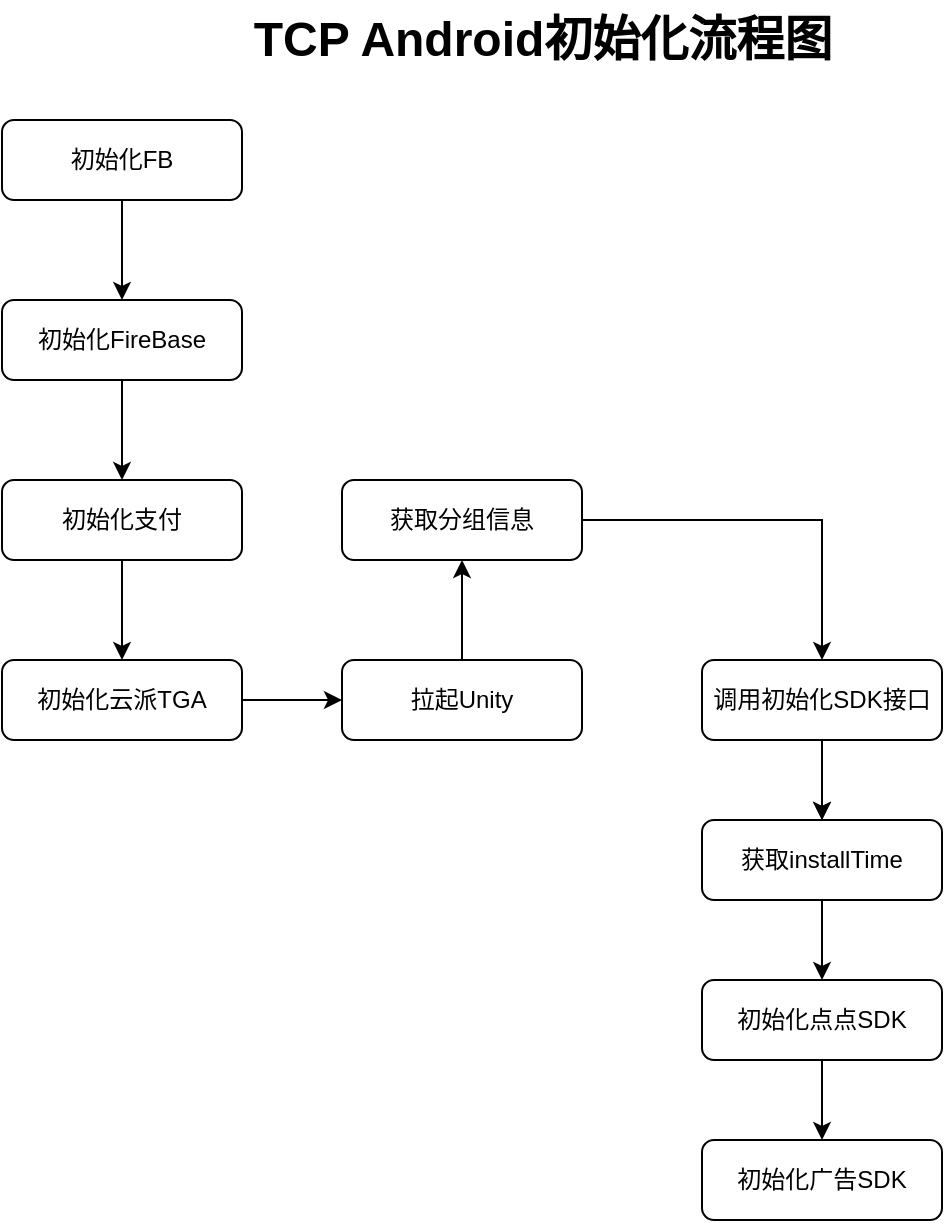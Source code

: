 <mxfile version="18.0.5" type="github">
  <diagram id="C5RBs43oDa-KdzZeNtuy" name="Page-1">
    <mxGraphModel dx="1426" dy="769" grid="1" gridSize="10" guides="1" tooltips="1" connect="1" arrows="1" fold="1" page="1" pageScale="1" pageWidth="827" pageHeight="1169" math="0" shadow="0">
      <root>
        <mxCell id="WIyWlLk6GJQsqaUBKTNV-0" />
        <mxCell id="WIyWlLk6GJQsqaUBKTNV-1" parent="WIyWlLk6GJQsqaUBKTNV-0" />
        <mxCell id="dGrIC0Z-k37hvn5Uh3OH-5" style="edgeStyle=orthogonalEdgeStyle;rounded=0;orthogonalLoop=1;jettySize=auto;html=1;entryX=0.5;entryY=0;entryDx=0;entryDy=0;" edge="1" parent="WIyWlLk6GJQsqaUBKTNV-1" source="WIyWlLk6GJQsqaUBKTNV-3" target="WIyWlLk6GJQsqaUBKTNV-11">
          <mxGeometry relative="1" as="geometry" />
        </mxCell>
        <mxCell id="WIyWlLk6GJQsqaUBKTNV-3" value="初始化FB" style="rounded=1;whiteSpace=wrap;html=1;fontSize=12;glass=0;strokeWidth=1;shadow=0;" parent="WIyWlLk6GJQsqaUBKTNV-1" vertex="1">
          <mxGeometry x="160" y="80" width="120" height="40" as="geometry" />
        </mxCell>
        <mxCell id="dGrIC0Z-k37hvn5Uh3OH-4" style="edgeStyle=orthogonalEdgeStyle;rounded=0;orthogonalLoop=1;jettySize=auto;html=1;entryX=0.5;entryY=0;entryDx=0;entryDy=0;" edge="1" parent="WIyWlLk6GJQsqaUBKTNV-1" source="WIyWlLk6GJQsqaUBKTNV-11" target="dGrIC0Z-k37hvn5Uh3OH-1">
          <mxGeometry relative="1" as="geometry" />
        </mxCell>
        <mxCell id="WIyWlLk6GJQsqaUBKTNV-11" value="初始化FireBase" style="rounded=1;whiteSpace=wrap;html=1;fontSize=12;glass=0;strokeWidth=1;shadow=0;" parent="WIyWlLk6GJQsqaUBKTNV-1" vertex="1">
          <mxGeometry x="160" y="170" width="120" height="40" as="geometry" />
        </mxCell>
        <mxCell id="dGrIC0Z-k37hvn5Uh3OH-0" value="TCP Android初始化流程图" style="text;strokeColor=none;fillColor=none;html=1;fontSize=24;fontStyle=1;verticalAlign=middle;align=center;" vertex="1" parent="WIyWlLk6GJQsqaUBKTNV-1">
          <mxGeometry x="380" y="20" width="100" height="40" as="geometry" />
        </mxCell>
        <mxCell id="dGrIC0Z-k37hvn5Uh3OH-7" style="edgeStyle=orthogonalEdgeStyle;rounded=0;orthogonalLoop=1;jettySize=auto;html=1;entryX=0.5;entryY=0;entryDx=0;entryDy=0;" edge="1" parent="WIyWlLk6GJQsqaUBKTNV-1" source="dGrIC0Z-k37hvn5Uh3OH-1" target="dGrIC0Z-k37hvn5Uh3OH-6">
          <mxGeometry relative="1" as="geometry" />
        </mxCell>
        <mxCell id="dGrIC0Z-k37hvn5Uh3OH-1" value="初始化支付" style="rounded=1;whiteSpace=wrap;html=1;fontSize=12;glass=0;strokeWidth=1;shadow=0;" vertex="1" parent="WIyWlLk6GJQsqaUBKTNV-1">
          <mxGeometry x="160" y="260" width="120" height="40" as="geometry" />
        </mxCell>
        <mxCell id="dGrIC0Z-k37hvn5Uh3OH-12" style="edgeStyle=orthogonalEdgeStyle;rounded=0;orthogonalLoop=1;jettySize=auto;html=1;" edge="1" parent="WIyWlLk6GJQsqaUBKTNV-1" source="dGrIC0Z-k37hvn5Uh3OH-6" target="dGrIC0Z-k37hvn5Uh3OH-11">
          <mxGeometry relative="1" as="geometry" />
        </mxCell>
        <mxCell id="dGrIC0Z-k37hvn5Uh3OH-6" value="初始化云派TGA" style="rounded=1;whiteSpace=wrap;html=1;fontSize=12;glass=0;strokeWidth=1;shadow=0;" vertex="1" parent="WIyWlLk6GJQsqaUBKTNV-1">
          <mxGeometry x="160" y="350" width="120" height="40" as="geometry" />
        </mxCell>
        <mxCell id="dGrIC0Z-k37hvn5Uh3OH-23" style="edgeStyle=orthogonalEdgeStyle;rounded=0;orthogonalLoop=1;jettySize=auto;html=1;" edge="1" parent="WIyWlLk6GJQsqaUBKTNV-1" source="dGrIC0Z-k37hvn5Uh3OH-11" target="dGrIC0Z-k37hvn5Uh3OH-22">
          <mxGeometry relative="1" as="geometry" />
        </mxCell>
        <mxCell id="dGrIC0Z-k37hvn5Uh3OH-11" value="拉起Unity" style="rounded=1;whiteSpace=wrap;html=1;fontSize=12;glass=0;strokeWidth=1;shadow=0;" vertex="1" parent="WIyWlLk6GJQsqaUBKTNV-1">
          <mxGeometry x="330" y="350" width="120" height="40" as="geometry" />
        </mxCell>
        <mxCell id="dGrIC0Z-k37hvn5Uh3OH-16" style="edgeStyle=orthogonalEdgeStyle;rounded=0;orthogonalLoop=1;jettySize=auto;html=1;entryX=0.5;entryY=0;entryDx=0;entryDy=0;" edge="1" parent="WIyWlLk6GJQsqaUBKTNV-1" source="dGrIC0Z-k37hvn5Uh3OH-13" target="dGrIC0Z-k37hvn5Uh3OH-15">
          <mxGeometry relative="1" as="geometry" />
        </mxCell>
        <mxCell id="dGrIC0Z-k37hvn5Uh3OH-21" value="" style="edgeStyle=orthogonalEdgeStyle;rounded=0;orthogonalLoop=1;jettySize=auto;html=1;" edge="1" parent="WIyWlLk6GJQsqaUBKTNV-1" source="dGrIC0Z-k37hvn5Uh3OH-13" target="dGrIC0Z-k37hvn5Uh3OH-15">
          <mxGeometry relative="1" as="geometry" />
        </mxCell>
        <mxCell id="dGrIC0Z-k37hvn5Uh3OH-13" value="调用初始化SDK接口" style="rounded=1;whiteSpace=wrap;html=1;fontSize=12;glass=0;strokeWidth=1;shadow=0;" vertex="1" parent="WIyWlLk6GJQsqaUBKTNV-1">
          <mxGeometry x="510" y="350" width="120" height="40" as="geometry" />
        </mxCell>
        <mxCell id="dGrIC0Z-k37hvn5Uh3OH-18" style="edgeStyle=orthogonalEdgeStyle;rounded=0;orthogonalLoop=1;jettySize=auto;html=1;entryX=0.5;entryY=0;entryDx=0;entryDy=0;" edge="1" parent="WIyWlLk6GJQsqaUBKTNV-1" source="dGrIC0Z-k37hvn5Uh3OH-15" target="dGrIC0Z-k37hvn5Uh3OH-17">
          <mxGeometry relative="1" as="geometry" />
        </mxCell>
        <mxCell id="dGrIC0Z-k37hvn5Uh3OH-15" value="获取installTime" style="rounded=1;whiteSpace=wrap;html=1;fontSize=12;glass=0;strokeWidth=1;shadow=0;" vertex="1" parent="WIyWlLk6GJQsqaUBKTNV-1">
          <mxGeometry x="510" y="430" width="120" height="40" as="geometry" />
        </mxCell>
        <mxCell id="dGrIC0Z-k37hvn5Uh3OH-20" style="edgeStyle=orthogonalEdgeStyle;rounded=0;orthogonalLoop=1;jettySize=auto;html=1;entryX=0.5;entryY=0;entryDx=0;entryDy=0;" edge="1" parent="WIyWlLk6GJQsqaUBKTNV-1" source="dGrIC0Z-k37hvn5Uh3OH-17" target="dGrIC0Z-k37hvn5Uh3OH-19">
          <mxGeometry relative="1" as="geometry" />
        </mxCell>
        <mxCell id="dGrIC0Z-k37hvn5Uh3OH-17" value="初始化点点SDK" style="rounded=1;whiteSpace=wrap;html=1;fontSize=12;glass=0;strokeWidth=1;shadow=0;" vertex="1" parent="WIyWlLk6GJQsqaUBKTNV-1">
          <mxGeometry x="510" y="510" width="120" height="40" as="geometry" />
        </mxCell>
        <mxCell id="dGrIC0Z-k37hvn5Uh3OH-19" value="初始化广告SDK" style="rounded=1;whiteSpace=wrap;html=1;fontSize=12;glass=0;strokeWidth=1;shadow=0;" vertex="1" parent="WIyWlLk6GJQsqaUBKTNV-1">
          <mxGeometry x="510" y="590" width="120" height="40" as="geometry" />
        </mxCell>
        <mxCell id="dGrIC0Z-k37hvn5Uh3OH-24" style="edgeStyle=orthogonalEdgeStyle;rounded=0;orthogonalLoop=1;jettySize=auto;html=1;entryX=0.5;entryY=0;entryDx=0;entryDy=0;" edge="1" parent="WIyWlLk6GJQsqaUBKTNV-1" source="dGrIC0Z-k37hvn5Uh3OH-22" target="dGrIC0Z-k37hvn5Uh3OH-13">
          <mxGeometry relative="1" as="geometry" />
        </mxCell>
        <mxCell id="dGrIC0Z-k37hvn5Uh3OH-22" value="获取分组信息" style="rounded=1;whiteSpace=wrap;html=1;fontSize=12;glass=0;strokeWidth=1;shadow=0;" vertex="1" parent="WIyWlLk6GJQsqaUBKTNV-1">
          <mxGeometry x="330" y="260" width="120" height="40" as="geometry" />
        </mxCell>
      </root>
    </mxGraphModel>
  </diagram>
</mxfile>
